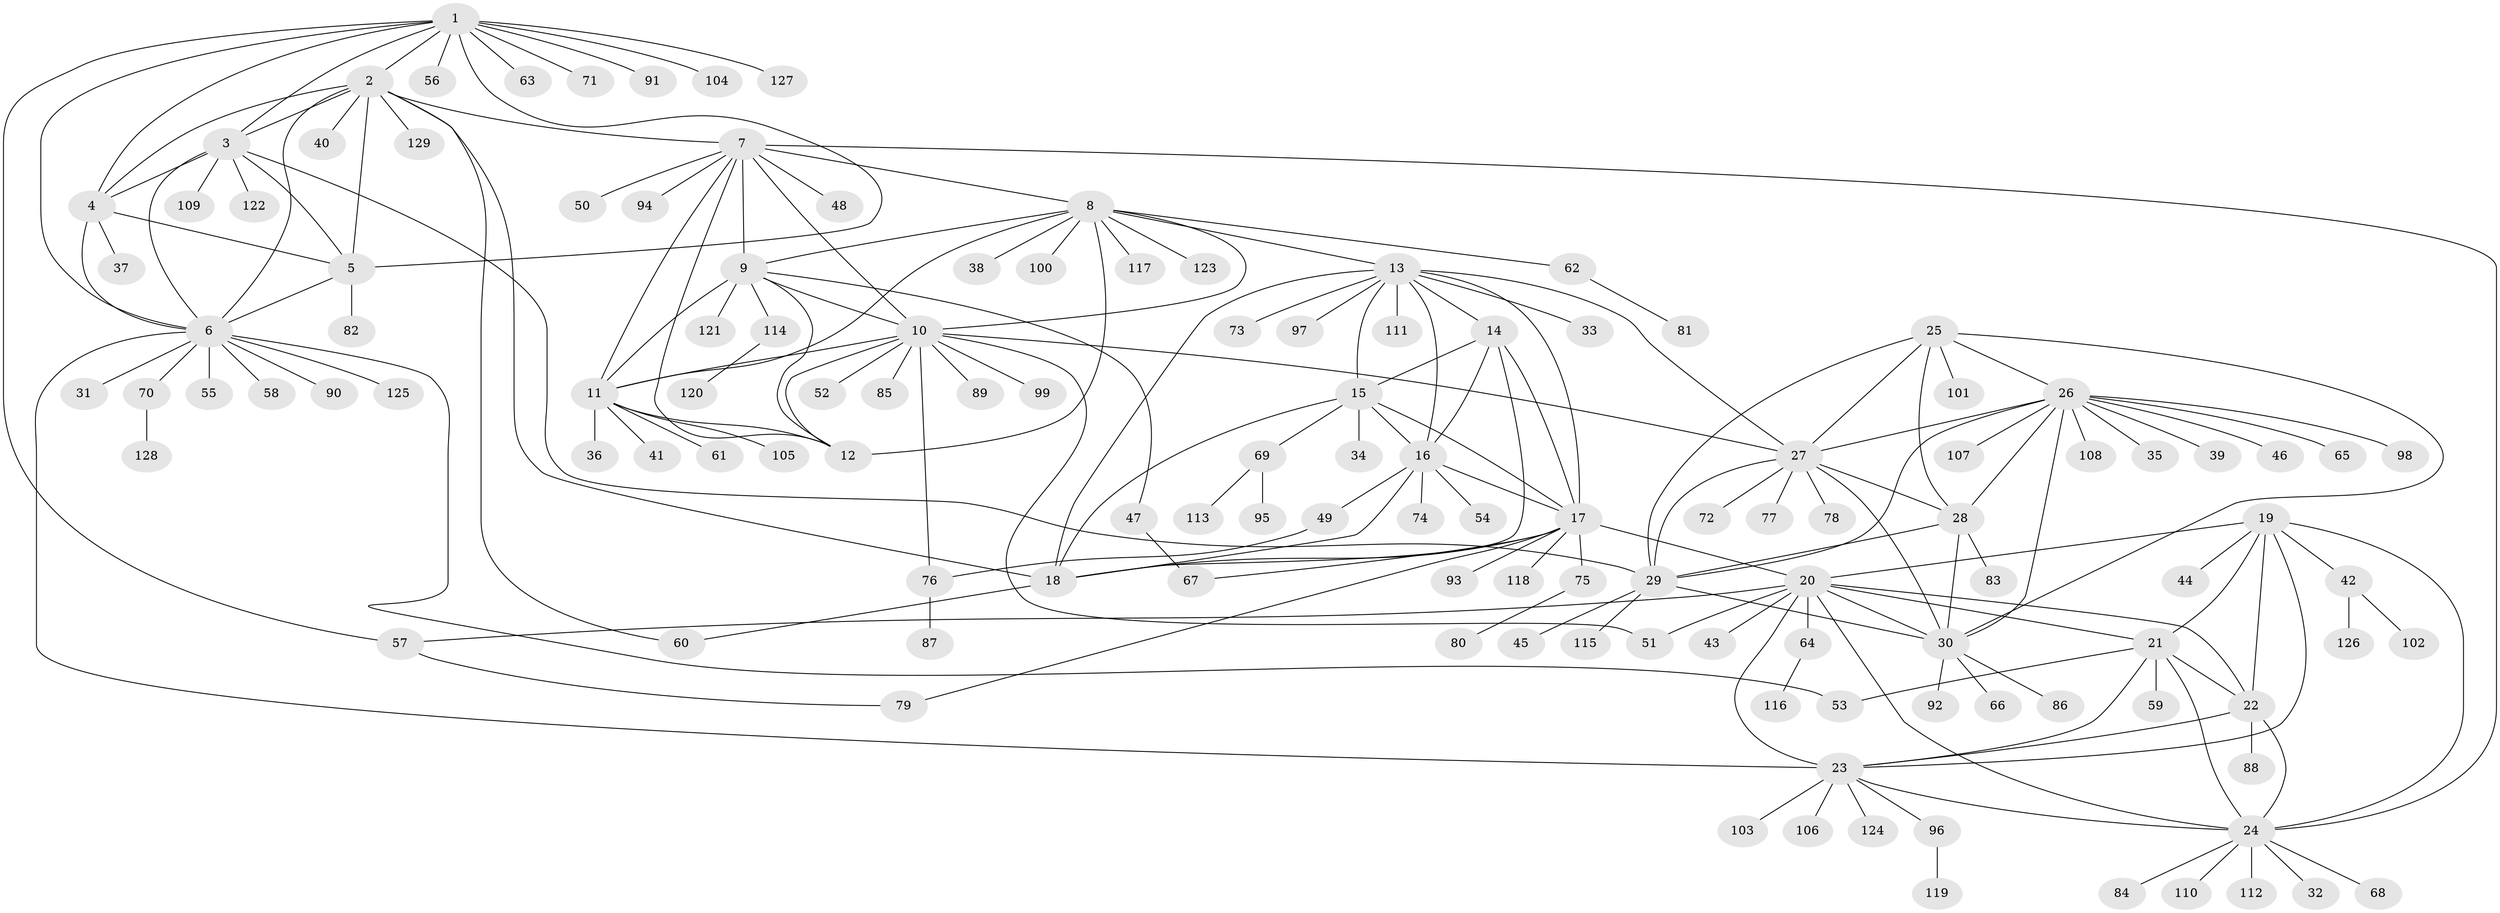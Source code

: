 // coarse degree distribution, {13: 0.009900990099009901, 9: 0.019801980198019802, 3: 0.0297029702970297, 11: 0.019801980198019802, 16: 0.009900990099009901, 7: 0.039603960396039604, 4: 0.0297029702970297, 12: 0.009900990099009901, 5: 0.009900990099009901, 10: 0.0297029702970297, 6: 0.019801980198019802, 8: 0.019801980198019802, 1: 0.7029702970297029, 2: 0.04950495049504951}
// Generated by graph-tools (version 1.1) at 2025/52/02/27/25 19:52:18]
// undirected, 129 vertices, 191 edges
graph export_dot {
graph [start="1"]
  node [color=gray90,style=filled];
  1;
  2;
  3;
  4;
  5;
  6;
  7;
  8;
  9;
  10;
  11;
  12;
  13;
  14;
  15;
  16;
  17;
  18;
  19;
  20;
  21;
  22;
  23;
  24;
  25;
  26;
  27;
  28;
  29;
  30;
  31;
  32;
  33;
  34;
  35;
  36;
  37;
  38;
  39;
  40;
  41;
  42;
  43;
  44;
  45;
  46;
  47;
  48;
  49;
  50;
  51;
  52;
  53;
  54;
  55;
  56;
  57;
  58;
  59;
  60;
  61;
  62;
  63;
  64;
  65;
  66;
  67;
  68;
  69;
  70;
  71;
  72;
  73;
  74;
  75;
  76;
  77;
  78;
  79;
  80;
  81;
  82;
  83;
  84;
  85;
  86;
  87;
  88;
  89;
  90;
  91;
  92;
  93;
  94;
  95;
  96;
  97;
  98;
  99;
  100;
  101;
  102;
  103;
  104;
  105;
  106;
  107;
  108;
  109;
  110;
  111;
  112;
  113;
  114;
  115;
  116;
  117;
  118;
  119;
  120;
  121;
  122;
  123;
  124;
  125;
  126;
  127;
  128;
  129;
  1 -- 2;
  1 -- 3;
  1 -- 4;
  1 -- 5;
  1 -- 6;
  1 -- 56;
  1 -- 57;
  1 -- 63;
  1 -- 71;
  1 -- 91;
  1 -- 104;
  1 -- 127;
  2 -- 3;
  2 -- 4;
  2 -- 5;
  2 -- 6;
  2 -- 7;
  2 -- 18;
  2 -- 40;
  2 -- 60;
  2 -- 129;
  3 -- 4;
  3 -- 5;
  3 -- 6;
  3 -- 29;
  3 -- 109;
  3 -- 122;
  4 -- 5;
  4 -- 6;
  4 -- 37;
  5 -- 6;
  5 -- 82;
  6 -- 23;
  6 -- 31;
  6 -- 53;
  6 -- 55;
  6 -- 58;
  6 -- 70;
  6 -- 90;
  6 -- 125;
  7 -- 8;
  7 -- 9;
  7 -- 10;
  7 -- 11;
  7 -- 12;
  7 -- 24;
  7 -- 48;
  7 -- 50;
  7 -- 94;
  8 -- 9;
  8 -- 10;
  8 -- 11;
  8 -- 12;
  8 -- 13;
  8 -- 38;
  8 -- 62;
  8 -- 100;
  8 -- 117;
  8 -- 123;
  9 -- 10;
  9 -- 11;
  9 -- 12;
  9 -- 47;
  9 -- 114;
  9 -- 121;
  10 -- 11;
  10 -- 12;
  10 -- 27;
  10 -- 51;
  10 -- 52;
  10 -- 76;
  10 -- 85;
  10 -- 89;
  10 -- 99;
  11 -- 12;
  11 -- 36;
  11 -- 41;
  11 -- 61;
  11 -- 105;
  13 -- 14;
  13 -- 15;
  13 -- 16;
  13 -- 17;
  13 -- 18;
  13 -- 27;
  13 -- 33;
  13 -- 73;
  13 -- 97;
  13 -- 111;
  14 -- 15;
  14 -- 16;
  14 -- 17;
  14 -- 18;
  15 -- 16;
  15 -- 17;
  15 -- 18;
  15 -- 34;
  15 -- 69;
  16 -- 17;
  16 -- 18;
  16 -- 49;
  16 -- 54;
  16 -- 74;
  17 -- 18;
  17 -- 20;
  17 -- 67;
  17 -- 75;
  17 -- 79;
  17 -- 93;
  17 -- 118;
  18 -- 60;
  19 -- 20;
  19 -- 21;
  19 -- 22;
  19 -- 23;
  19 -- 24;
  19 -- 42;
  19 -- 44;
  20 -- 21;
  20 -- 22;
  20 -- 23;
  20 -- 24;
  20 -- 30;
  20 -- 43;
  20 -- 51;
  20 -- 57;
  20 -- 64;
  21 -- 22;
  21 -- 23;
  21 -- 24;
  21 -- 53;
  21 -- 59;
  22 -- 23;
  22 -- 24;
  22 -- 88;
  23 -- 24;
  23 -- 96;
  23 -- 103;
  23 -- 106;
  23 -- 124;
  24 -- 32;
  24 -- 68;
  24 -- 84;
  24 -- 110;
  24 -- 112;
  25 -- 26;
  25 -- 27;
  25 -- 28;
  25 -- 29;
  25 -- 30;
  25 -- 101;
  26 -- 27;
  26 -- 28;
  26 -- 29;
  26 -- 30;
  26 -- 35;
  26 -- 39;
  26 -- 46;
  26 -- 65;
  26 -- 98;
  26 -- 107;
  26 -- 108;
  27 -- 28;
  27 -- 29;
  27 -- 30;
  27 -- 72;
  27 -- 77;
  27 -- 78;
  28 -- 29;
  28 -- 30;
  28 -- 83;
  29 -- 30;
  29 -- 45;
  29 -- 115;
  30 -- 66;
  30 -- 86;
  30 -- 92;
  42 -- 102;
  42 -- 126;
  47 -- 67;
  49 -- 76;
  57 -- 79;
  62 -- 81;
  64 -- 116;
  69 -- 95;
  69 -- 113;
  70 -- 128;
  75 -- 80;
  76 -- 87;
  96 -- 119;
  114 -- 120;
}
